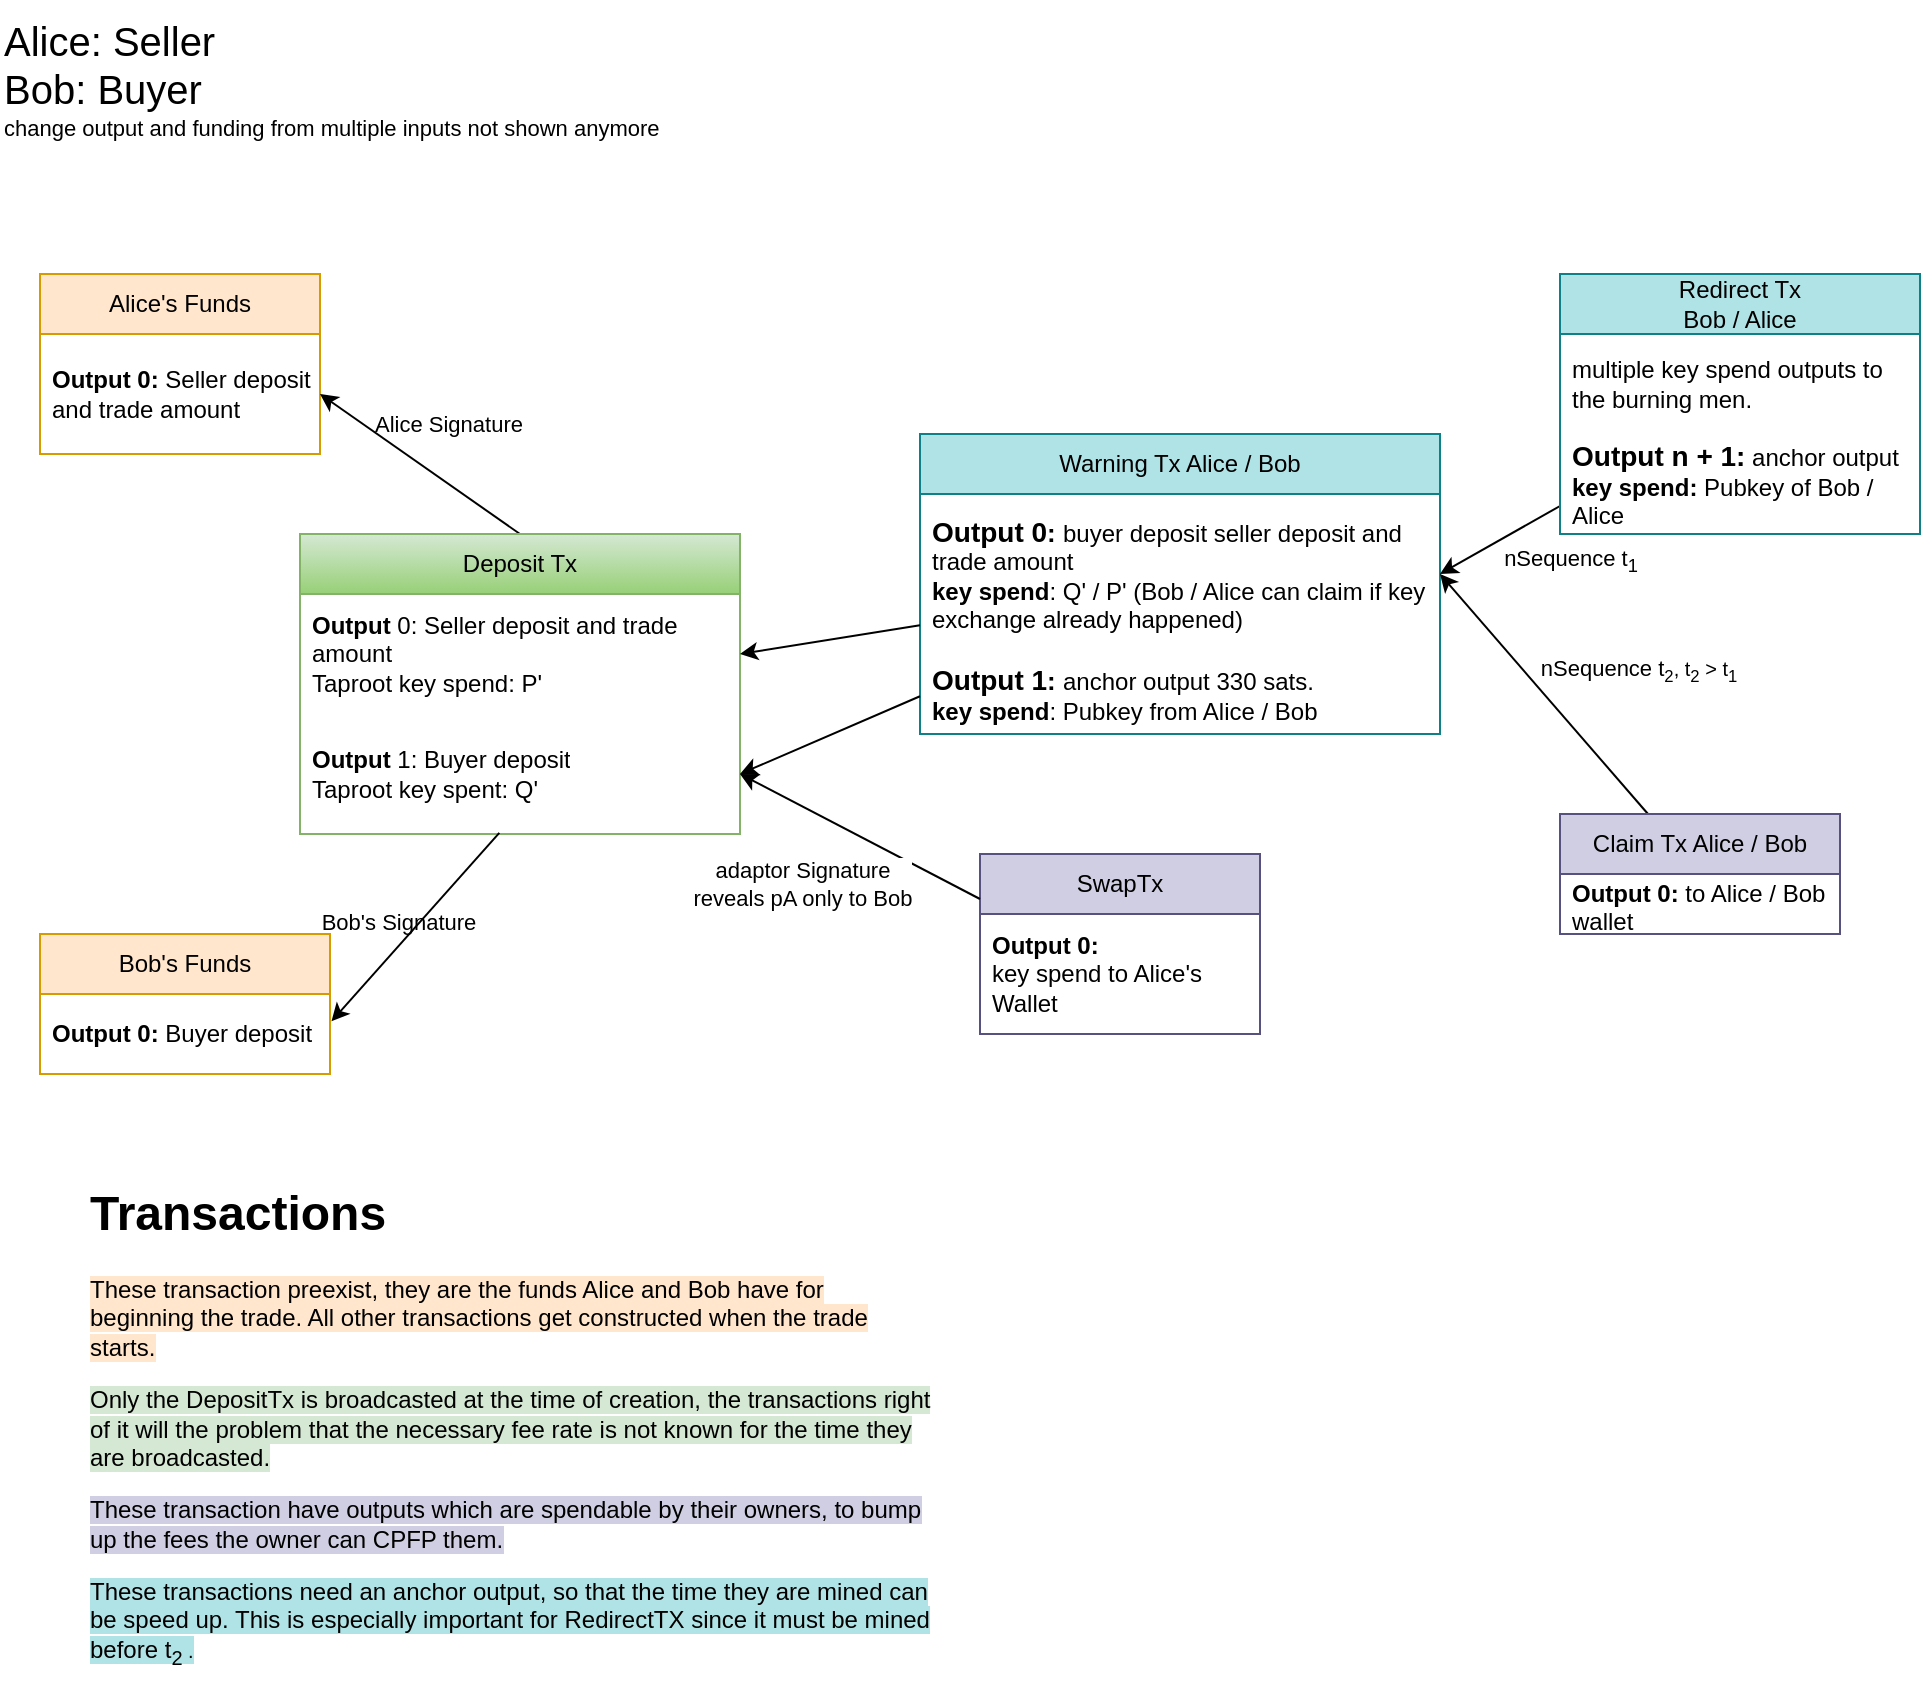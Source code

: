 <mxfile version="22.1.22" type="embed">
  <diagram name="Page-1" id="4t2JOigZqfDRrmz9JXpL">
    <mxGraphModel dx="887" dy="1200" grid="1" gridSize="10" guides="1" tooltips="1" connect="1" arrows="1" fold="1" page="0" pageScale="1" pageWidth="827" pageHeight="1169" background="#FFFFFF" math="1" shadow="0">
      <root>
        <mxCell id="0" />
        <mxCell id="1" parent="0" />
        <mxCell id="2" value="Alice&#39;s Funds" style="swimlane;fontStyle=0;childLayout=stackLayout;horizontal=1;startSize=30;horizontalStack=0;resizeParent=1;resizeParentMax=0;resizeLast=0;collapsible=1;marginBottom=0;whiteSpace=wrap;html=1;labelBackgroundColor=none;fillColor=#ffe6cc;strokeColor=#d79b00;" parent="1" vertex="1">
          <mxGeometry x="30" y="130" width="140" height="90" as="geometry" />
        </mxCell>
        <mxCell id="3" value="&lt;b&gt;Output 0: &lt;/b&gt;Seller deposit and trade amount&amp;nbsp;" style="text;strokeColor=none;fillColor=none;align=left;verticalAlign=middle;spacingLeft=4;spacingRight=4;overflow=hidden;points=[[0,0.5],[1,0.5]];portConstraint=eastwest;rotatable=0;whiteSpace=wrap;html=1;labelBackgroundColor=none;" parent="2" vertex="1">
          <mxGeometry y="30" width="140" height="60" as="geometry" />
        </mxCell>
        <mxCell id="6" value="Bob&#39;s Funds" style="swimlane;fontStyle=0;childLayout=stackLayout;horizontal=1;startSize=30;horizontalStack=0;resizeParent=1;resizeParentMax=0;resizeLast=0;collapsible=1;marginBottom=0;whiteSpace=wrap;html=1;labelBackgroundColor=none;fillColor=#ffe6cc;strokeColor=#d79b00;" parent="1" vertex="1">
          <mxGeometry x="30" y="460" width="145" height="70" as="geometry" />
        </mxCell>
        <mxCell id="7" value="&lt;b&gt;Output 0: &lt;/b&gt;Buyer deposit&amp;nbsp;" style="text;strokeColor=none;fillColor=none;align=left;verticalAlign=middle;spacingLeft=4;spacingRight=4;overflow=hidden;points=[[0,0.5],[1,0.5]];portConstraint=eastwest;rotatable=0;whiteSpace=wrap;html=1;labelBackgroundColor=none;" parent="6" vertex="1">
          <mxGeometry y="30" width="145" height="40" as="geometry" />
        </mxCell>
        <mxCell id="12" style="rounded=0;orthogonalLoop=1;jettySize=auto;html=1;entryX=1;entryY=0.5;entryDx=0;entryDy=0;labelBackgroundColor=none;fontColor=default;exitX=0.5;exitY=0;exitDx=0;exitDy=0;" parent="1" source="8" target="3" edge="1">
          <mxGeometry relative="1" as="geometry" />
        </mxCell>
        <mxCell id="22" value="Alice Signature" style="edgeLabel;html=1;align=center;verticalAlign=middle;resizable=0;points=[];labelBackgroundColor=none;" parent="12" vertex="1" connectable="0">
          <mxGeometry x="0.217" y="-1" relative="1" as="geometry">
            <mxPoint x="24" y="-12" as="offset" />
          </mxGeometry>
        </mxCell>
        <mxCell id="8" value="Deposit Tx" style="swimlane;fontStyle=0;childLayout=stackLayout;horizontal=1;startSize=30;horizontalStack=0;resizeParent=1;resizeParentMax=0;resizeLast=0;collapsible=1;marginBottom=0;whiteSpace=wrap;html=1;labelBackgroundColor=none;fillColor=#d5e8d4;strokeColor=#82b366;gradientColor=#97d077;" parent="1" vertex="1">
          <mxGeometry x="160" y="260" width="220" height="150" as="geometry" />
        </mxCell>
        <mxCell id="10" value="&lt;b&gt;Output&lt;/b&gt;&amp;nbsp;0: Seller deposit and trade amount&lt;br&gt;Taproot key spend: P&#39;" style="text;strokeColor=none;fillColor=none;align=left;verticalAlign=middle;spacingLeft=4;spacingRight=4;overflow=hidden;points=[[0,0.5],[1,0.5]];portConstraint=eastwest;rotatable=0;whiteSpace=wrap;html=1;labelBackgroundColor=none;" parent="8" vertex="1">
          <mxGeometry y="30" width="220" height="60" as="geometry" />
        </mxCell>
        <mxCell id="14" value="&lt;b&gt;Output&lt;/b&gt;&amp;nbsp;1: Buyer deposit&lt;br&gt;Taproot key spent: Q&#39;" style="text;strokeColor=none;fillColor=none;align=left;verticalAlign=middle;spacingLeft=4;spacingRight=4;overflow=hidden;points=[[0,0.5],[1,0.5]];portConstraint=eastwest;rotatable=0;whiteSpace=wrap;html=1;labelBackgroundColor=none;" parent="8" vertex="1">
          <mxGeometry y="90" width="220" height="60" as="geometry" />
        </mxCell>
        <mxCell id="15" style="rounded=0;orthogonalLoop=1;jettySize=auto;html=1;entryX=1.005;entryY=0.342;entryDx=0;entryDy=0;entryPerimeter=0;exitX=0.453;exitY=0.99;exitDx=0;exitDy=0;exitPerimeter=0;labelBackgroundColor=none;fontColor=default;" parent="1" source="14" target="7" edge="1">
          <mxGeometry relative="1" as="geometry" />
        </mxCell>
        <mxCell id="23" value="Bob&#39;s Signature" style="edgeLabel;html=1;align=center;verticalAlign=middle;resizable=0;points=[];labelBackgroundColor=none;" parent="15" vertex="1" connectable="0">
          <mxGeometry x="0.228" y="1" relative="1" as="geometry">
            <mxPoint y="-14" as="offset" />
          </mxGeometry>
        </mxCell>
        <mxCell id="16" value="Warning Tx Alice / Bob" style="swimlane;fontStyle=0;childLayout=stackLayout;horizontal=1;startSize=30;horizontalStack=0;resizeParent=1;resizeParentMax=0;resizeLast=0;collapsible=1;marginBottom=0;whiteSpace=wrap;html=1;labelBackgroundColor=none;fillColor=#b0e3e6;strokeColor=#0e8088;" parent="1" vertex="1">
          <mxGeometry x="470" y="210" width="260" height="150" as="geometry" />
        </mxCell>
        <mxCell id="17" value="&lt;b style=&quot;&quot;&gt;&lt;font style=&quot;font-size: 14px;&quot;&gt;Output 0&lt;/font&gt;&lt;span style=&quot;font-size: 13px;&quot;&gt;: &lt;/span&gt;&lt;/b&gt;buyer deposit&amp;nbsp;seller deposit and trade amount&lt;br&gt;&lt;b&gt;key spend&lt;/b&gt;: Q&#39; / P&#39;&amp;nbsp;(Bob / Alice can claim if key exchange already happened)" style="text;strokeColor=none;fillColor=none;align=left;verticalAlign=middle;spacingLeft=4;spacingRight=4;overflow=hidden;points=[[0,0.5],[1,0.5]];portConstraint=eastwest;rotatable=0;whiteSpace=wrap;html=1;labelBackgroundColor=none;opacity=0;" parent="16" vertex="1">
          <mxGeometry y="30" width="260" height="80" as="geometry" />
        </mxCell>
        <mxCell id="61" value="&lt;b style=&quot;&quot;&gt;&lt;font style=&quot;font-size: 14px;&quot;&gt;Output 1&lt;/font&gt;&lt;span style=&quot;font-size: 13px;&quot;&gt;: &lt;/span&gt;&lt;/b&gt;anchor output 330 sats.&lt;br&gt;&lt;b&gt;key spend&lt;/b&gt;: Pubkey from Alice / Bob" style="text;strokeColor=none;fillColor=none;align=left;verticalAlign=middle;spacingLeft=4;spacingRight=4;overflow=hidden;points=[[0,0.5],[1,0.5]];portConstraint=eastwest;rotatable=0;whiteSpace=wrap;html=1;labelBackgroundColor=none;opacity=0;" parent="16" vertex="1">
          <mxGeometry y="110" width="260" height="40" as="geometry" />
        </mxCell>
        <mxCell id="20" style="rounded=0;orthogonalLoop=1;jettySize=auto;html=1;entryX=1;entryY=0.5;entryDx=0;entryDy=0;labelBackgroundColor=none;fontColor=default;" parent="1" source="16" target="10" edge="1">
          <mxGeometry relative="1" as="geometry" />
        </mxCell>
        <mxCell id="21" style="rounded=0;orthogonalLoop=1;jettySize=auto;html=1;entryX=1;entryY=0.5;entryDx=0;entryDy=0;labelBackgroundColor=none;fontColor=default;" parent="1" source="16" target="14" edge="1">
          <mxGeometry relative="1" as="geometry">
            <mxPoint x="500" y="401.463" as="sourcePoint" />
          </mxGeometry>
        </mxCell>
        <mxCell id="33" style="rounded=0;orthogonalLoop=1;jettySize=auto;html=1;labelBackgroundColor=none;fontColor=default;entryX=1;entryY=0.5;entryDx=0;entryDy=0;" parent="1" source="44" target="17" edge="1">
          <mxGeometry relative="1" as="geometry">
            <mxPoint x="740" y="275" as="targetPoint" />
          </mxGeometry>
        </mxCell>
        <mxCell id="47" value="nSequence t&lt;sub&gt;1&lt;/sub&gt;" style="edgeLabel;html=1;align=center;verticalAlign=middle;resizable=0;points=[];labelBackgroundColor=none;" parent="33" vertex="1" connectable="0">
          <mxGeometry x="-0.084" y="3" relative="1" as="geometry">
            <mxPoint x="31" y="10" as="offset" />
          </mxGeometry>
        </mxCell>
        <mxCell id="34" style="rounded=0;orthogonalLoop=1;jettySize=auto;html=1;labelBackgroundColor=none;fontColor=default;entryX=1;entryY=0.5;entryDx=0;entryDy=0;" parent="1" source="51" target="17" edge="1">
          <mxGeometry relative="1" as="geometry">
            <mxPoint x="840" y="420" as="sourcePoint" />
            <mxPoint x="760" y="370" as="targetPoint" />
          </mxGeometry>
        </mxCell>
        <mxCell id="46" value="nSequence t&lt;font size=&quot;1&quot;&gt;&lt;sub&gt;2&lt;/sub&gt;, t&lt;sub&gt;2&lt;/sub&gt; &amp;gt; t&lt;sub&gt;1&lt;/sub&gt;&lt;/font&gt;" style="edgeLabel;html=1;align=center;verticalAlign=middle;resizable=0;points=[];labelBackgroundColor=none;" parent="34" vertex="1" connectable="0">
          <mxGeometry x="0.11" y="2" relative="1" as="geometry">
            <mxPoint x="54" y="-7" as="offset" />
          </mxGeometry>
        </mxCell>
        <mxCell id="40" value="SwapTx" style="swimlane;fontStyle=0;childLayout=stackLayout;horizontal=1;startSize=30;horizontalStack=0;resizeParent=1;resizeParentMax=0;resizeLast=0;collapsible=1;marginBottom=0;whiteSpace=wrap;html=1;labelBackgroundColor=none;fillColor=#d0cee2;strokeColor=#56517e;" parent="1" vertex="1">
          <mxGeometry x="500" y="420" width="140" height="90" as="geometry" />
        </mxCell>
        <mxCell id="41" value="&lt;b&gt;Output 0:&lt;/b&gt;&lt;br&gt;key spend to Alice&#39;s Wallet" style="text;strokeColor=none;fillColor=none;align=left;verticalAlign=middle;spacingLeft=4;spacingRight=4;overflow=hidden;points=[[0,0.5],[1,0.5]];portConstraint=eastwest;rotatable=0;whiteSpace=wrap;html=1;labelBackgroundColor=none;" parent="40" vertex="1">
          <mxGeometry y="30" width="140" height="60" as="geometry" />
        </mxCell>
        <mxCell id="42" style="rounded=0;orthogonalLoop=1;jettySize=auto;html=1;entryX=1;entryY=0.5;entryDx=0;entryDy=0;exitX=0;exitY=0.25;exitDx=0;exitDy=0;labelBackgroundColor=none;fontColor=default;" parent="1" source="40" target="14" edge="1">
          <mxGeometry relative="1" as="geometry" />
        </mxCell>
        <mxCell id="53" value="adaptor Signature &lt;br&gt;reveals pA only to Bob" style="edgeLabel;html=1;align=center;verticalAlign=middle;resizable=0;points=[];" parent="42" vertex="1" connectable="0">
          <mxGeometry x="0.005" y="3" relative="1" as="geometry">
            <mxPoint x="-28" y="21" as="offset" />
          </mxGeometry>
        </mxCell>
        <mxCell id="43" value="&lt;font style=&quot;&quot;&gt;&lt;span style=&quot;font-size: 20px;&quot;&gt;Alice: Seller&lt;/span&gt;&lt;br&gt;&lt;span style=&quot;font-size: 20px;&quot;&gt;Bob: Buyer&lt;/span&gt;&lt;br&gt;&lt;font style=&quot;font-size: 11px;&quot;&gt;change output and funding from multiple inputs not shown anymore&lt;/font&gt;&lt;br&gt;&lt;/font&gt;" style="text;html=1;align=left;verticalAlign=middle;resizable=0;points=[];autosize=1;strokeColor=none;fillColor=none;labelBackgroundColor=none;" parent="1" vertex="1">
          <mxGeometry x="10" y="-7" width="350" height="80" as="geometry" />
        </mxCell>
        <mxCell id="44" value="Redirect Tx&lt;br&gt;Bob / Alice" style="swimlane;fontStyle=0;childLayout=stackLayout;horizontal=1;startSize=30;horizontalStack=0;resizeParent=1;resizeParentMax=0;resizeLast=0;collapsible=1;marginBottom=0;whiteSpace=wrap;html=1;labelBackgroundColor=none;fillColor=#b0e3e6;strokeColor=#0e8088;" parent="1" vertex="1">
          <mxGeometry x="790" y="130" width="180" height="130" as="geometry" />
        </mxCell>
        <mxCell id="45" value="multiple key spend outputs to the burning men." style="text;strokeColor=none;fillColor=none;align=left;verticalAlign=middle;spacingLeft=4;spacingRight=4;overflow=hidden;points=[[0,0.5],[1,0.5]];portConstraint=eastwest;rotatable=0;whiteSpace=wrap;html=1;labelBackgroundColor=none;" parent="44" vertex="1">
          <mxGeometry y="30" width="180" height="50" as="geometry" />
        </mxCell>
        <mxCell id="62" value="&lt;b&gt;&lt;font style=&quot;font-size: 14px;&quot;&gt;Output n + 1:&lt;/font&gt;&lt;/b&gt; anchor output&lt;br&gt;&lt;b&gt;key spend:&lt;/b&gt; Pubkey of Bob / Alice" style="text;strokeColor=none;fillColor=none;align=left;verticalAlign=middle;spacingLeft=4;spacingRight=4;overflow=hidden;points=[[0,0.5],[1,0.5]];portConstraint=eastwest;rotatable=0;whiteSpace=wrap;html=1;labelBackgroundColor=none;" parent="44" vertex="1">
          <mxGeometry y="80" width="180" height="50" as="geometry" />
        </mxCell>
        <mxCell id="51" value="Claim Tx Alice / Bob" style="swimlane;fontStyle=0;childLayout=stackLayout;horizontal=1;startSize=30;horizontalStack=0;resizeParent=1;resizeParentMax=0;resizeLast=0;collapsible=1;marginBottom=0;whiteSpace=wrap;html=1;fillColor=#d0cee2;strokeColor=#56517e;" parent="1" vertex="1">
          <mxGeometry x="790" y="400" width="140" height="60" as="geometry" />
        </mxCell>
        <mxCell id="52" value="&lt;b&gt;Output 0:&lt;/b&gt; to Alice / Bob wallet" style="text;strokeColor=none;fillColor=none;align=left;verticalAlign=middle;spacingLeft=4;spacingRight=4;overflow=hidden;points=[[0,0.5],[1,0.5]];portConstraint=eastwest;rotatable=0;whiteSpace=wrap;html=1;" parent="51" vertex="1">
          <mxGeometry y="30" width="140" height="30" as="geometry" />
        </mxCell>
        <mxCell id="60" value="&lt;h1&gt;Transactions&amp;nbsp;&lt;/h1&gt;&lt;p&gt;&lt;span style=&quot;background-color: rgb(255, 230, 204);&quot;&gt;These transaction preexist, they are the funds Alice and Bob have for beginning the trade. All other transactions get constructed when the trade starts.&lt;/span&gt;&lt;br&gt;&lt;/p&gt;&lt;p&gt;&lt;span style=&quot;background-color: rgb(213, 232, 212);&quot;&gt;Only the DepositTx is broadcasted at the time of creation, the transactions right of it will the problem that the necessary fee rate is not known for the time they are broadcasted.&lt;/span&gt;&lt;/p&gt;&lt;p&gt;&lt;span style=&quot;background-color: rgb(208, 206, 226);&quot;&gt;These transaction have outputs which are spendable by their owners, to bump up the fees the owner can CPFP them.&lt;/span&gt;&lt;/p&gt;&lt;p&gt;&lt;span style=&quot;background-color: rgb(176, 227, 230);&quot;&gt;These transactions need an anchor output, so that the time they are mined can be speed up. This is especially important for RedirectTX since it must be mined before t&lt;sub&gt;2&lt;/sub&gt;&lt;span style=&quot;font-size: 10px;&quot;&gt;&amp;nbsp;.&lt;/span&gt;&lt;/span&gt;&lt;/p&gt;" style="text;html=1;strokeColor=none;fillColor=none;spacing=5;spacingTop=-20;whiteSpace=wrap;overflow=hidden;rounded=0;" parent="1" vertex="1">
          <mxGeometry x="50" y="580" width="430" height="260" as="geometry" />
        </mxCell>
      </root>
    </mxGraphModel>
  </diagram>
</mxfile>
